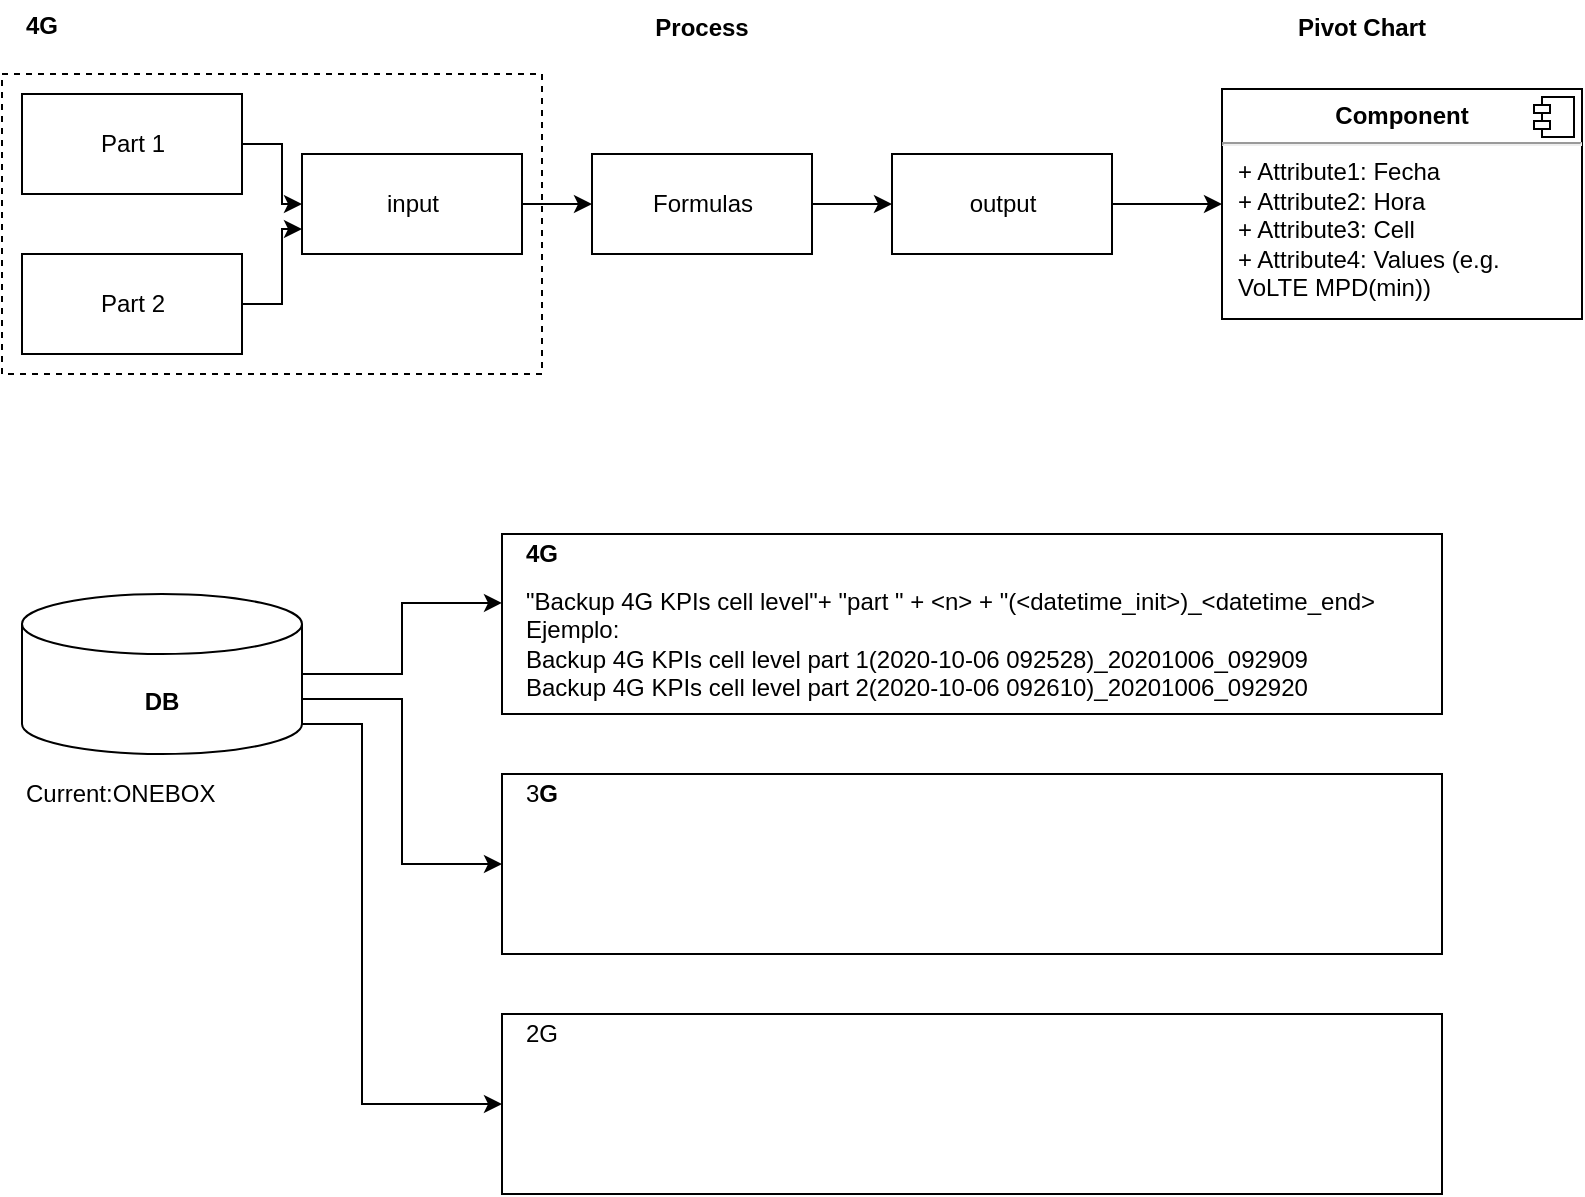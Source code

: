 <mxfile version="13.7.6" type="github">
  <diagram id="cE2BqC8eJBNHnuxgr5oR" name="Page-1">
    <mxGraphModel dx="1077" dy="607" grid="1" gridSize="10" guides="1" tooltips="1" connect="1" arrows="1" fold="1" page="1" pageScale="1" pageWidth="850" pageHeight="1100" math="0" shadow="0">
      <root>
        <mxCell id="0" />
        <mxCell id="1" parent="0" />
        <mxCell id="zFzWclR1OpU2Bsfj1mEi-15" value="" style="rounded=0;whiteSpace=wrap;html=1;fillColor=none;dashed=1;" vertex="1" parent="1">
          <mxGeometry x="20" y="180" width="270" height="150" as="geometry" />
        </mxCell>
        <mxCell id="zFzWclR1OpU2Bsfj1mEi-4" style="edgeStyle=orthogonalEdgeStyle;rounded=0;orthogonalLoop=1;jettySize=auto;html=1;exitX=1;exitY=0.5;exitDx=0;exitDy=0;" edge="1" parent="1" source="zFzWclR1OpU2Bsfj1mEi-1" target="zFzWclR1OpU2Bsfj1mEi-3">
          <mxGeometry relative="1" as="geometry" />
        </mxCell>
        <mxCell id="zFzWclR1OpU2Bsfj1mEi-1" value="Part 1" style="html=1;" vertex="1" parent="1">
          <mxGeometry x="30" y="190" width="110" height="50" as="geometry" />
        </mxCell>
        <mxCell id="zFzWclR1OpU2Bsfj1mEi-5" style="edgeStyle=orthogonalEdgeStyle;rounded=0;orthogonalLoop=1;jettySize=auto;html=1;exitX=1;exitY=0.5;exitDx=0;exitDy=0;entryX=0;entryY=0.75;entryDx=0;entryDy=0;" edge="1" parent="1" source="zFzWclR1OpU2Bsfj1mEi-2" target="zFzWclR1OpU2Bsfj1mEi-3">
          <mxGeometry relative="1" as="geometry" />
        </mxCell>
        <mxCell id="zFzWclR1OpU2Bsfj1mEi-2" value="Part 2" style="html=1;" vertex="1" parent="1">
          <mxGeometry x="30" y="270" width="110" height="50" as="geometry" />
        </mxCell>
        <mxCell id="zFzWclR1OpU2Bsfj1mEi-7" style="edgeStyle=orthogonalEdgeStyle;rounded=0;orthogonalLoop=1;jettySize=auto;html=1;exitX=1;exitY=0.5;exitDx=0;exitDy=0;entryX=0;entryY=0.5;entryDx=0;entryDy=0;" edge="1" parent="1" source="zFzWclR1OpU2Bsfj1mEi-3" target="zFzWclR1OpU2Bsfj1mEi-6">
          <mxGeometry relative="1" as="geometry" />
        </mxCell>
        <mxCell id="zFzWclR1OpU2Bsfj1mEi-3" value="input" style="html=1;" vertex="1" parent="1">
          <mxGeometry x="170" y="220" width="110" height="50" as="geometry" />
        </mxCell>
        <mxCell id="zFzWclR1OpU2Bsfj1mEi-12" style="edgeStyle=orthogonalEdgeStyle;rounded=0;orthogonalLoop=1;jettySize=auto;html=1;exitX=1;exitY=0.5;exitDx=0;exitDy=0;" edge="1" parent="1" source="zFzWclR1OpU2Bsfj1mEi-6" target="zFzWclR1OpU2Bsfj1mEi-16">
          <mxGeometry relative="1" as="geometry">
            <mxPoint x="480" y="245" as="targetPoint" />
          </mxGeometry>
        </mxCell>
        <mxCell id="zFzWclR1OpU2Bsfj1mEi-6" value="Formulas" style="html=1;" vertex="1" parent="1">
          <mxGeometry x="315" y="220" width="110" height="50" as="geometry" />
        </mxCell>
        <mxCell id="zFzWclR1OpU2Bsfj1mEi-13" value="Pivot Chart" style="text;align=center;fontStyle=1;verticalAlign=middle;spacingLeft=3;spacingRight=3;strokeColor=none;rotatable=0;points=[[0,0.5],[1,0.5]];portConstraint=eastwest;" vertex="1" parent="1">
          <mxGeometry x="660" y="143" width="80" height="26" as="geometry" />
        </mxCell>
        <mxCell id="zFzWclR1OpU2Bsfj1mEi-14" value="Process" style="text;align=center;fontStyle=1;verticalAlign=middle;spacingLeft=3;spacingRight=3;strokeColor=none;rotatable=0;points=[[0,0.5],[1,0.5]];portConstraint=eastwest;" vertex="1" parent="1">
          <mxGeometry x="330" y="143" width="80" height="26" as="geometry" />
        </mxCell>
        <mxCell id="zFzWclR1OpU2Bsfj1mEi-19" style="edgeStyle=orthogonalEdgeStyle;rounded=0;orthogonalLoop=1;jettySize=auto;html=1;exitX=1;exitY=0.5;exitDx=0;exitDy=0;entryX=0;entryY=0.5;entryDx=0;entryDy=0;" edge="1" parent="1" source="zFzWclR1OpU2Bsfj1mEi-16" target="zFzWclR1OpU2Bsfj1mEi-17">
          <mxGeometry relative="1" as="geometry" />
        </mxCell>
        <mxCell id="zFzWclR1OpU2Bsfj1mEi-16" value="output" style="html=1;" vertex="1" parent="1">
          <mxGeometry x="465" y="220" width="110" height="50" as="geometry" />
        </mxCell>
        <mxCell id="zFzWclR1OpU2Bsfj1mEi-17" value="&lt;p style=&quot;margin: 0px ; margin-top: 6px ; text-align: center&quot;&gt;&lt;b&gt;Component&lt;/b&gt;&lt;/p&gt;&lt;hr&gt;&lt;p style=&quot;margin: 0px ; margin-left: 8px&quot;&gt;+ Attribute1: Fecha&lt;br&gt;+ Attribute2: Hora&lt;/p&gt;&lt;p style=&quot;margin: 0px ; margin-left: 8px&quot;&gt;+ Attribute3: Cell&lt;/p&gt;&lt;p style=&quot;margin: 0px ; margin-left: 8px&quot;&gt;+ Attribute4: Values (e.g. &lt;br&gt;&lt;/p&gt;&lt;p style=&quot;margin: 0px ; margin-left: 8px&quot;&gt;VoLTE MPD(min))&lt;/p&gt;&lt;p style=&quot;margin: 0px ; margin-left: 8px&quot;&gt;&lt;br&gt;&lt;/p&gt;" style="align=left;overflow=fill;html=1;dropTarget=0;" vertex="1" parent="1">
          <mxGeometry x="630" y="187.5" width="180" height="115" as="geometry" />
        </mxCell>
        <mxCell id="zFzWclR1OpU2Bsfj1mEi-18" value="" style="shape=component;jettyWidth=8;jettyHeight=4;" vertex="1" parent="zFzWclR1OpU2Bsfj1mEi-17">
          <mxGeometry x="1" width="20" height="20" relative="1" as="geometry">
            <mxPoint x="-24" y="4" as="offset" />
          </mxGeometry>
        </mxCell>
        <mxCell id="zFzWclR1OpU2Bsfj1mEi-23" value="" style="group" vertex="1" connectable="0" parent="1">
          <mxGeometry x="30" y="440" width="140" height="80" as="geometry" />
        </mxCell>
        <mxCell id="zFzWclR1OpU2Bsfj1mEi-20" value="" style="shape=cylinder3;whiteSpace=wrap;html=1;boundedLbl=1;backgroundOutline=1;size=15;fillColor=none;" vertex="1" parent="zFzWclR1OpU2Bsfj1mEi-23">
          <mxGeometry width="140" height="80" as="geometry" />
        </mxCell>
        <mxCell id="zFzWclR1OpU2Bsfj1mEi-21" value="DB" style="text;align=center;fontStyle=1;verticalAlign=middle;spacingLeft=3;spacingRight=3;strokeColor=none;rotatable=0;points=[[0,0.5],[1,0.5]];portConstraint=eastwest;" vertex="1" parent="zFzWclR1OpU2Bsfj1mEi-23">
          <mxGeometry x="30" y="40" width="80" height="26" as="geometry" />
        </mxCell>
        <mxCell id="zFzWclR1OpU2Bsfj1mEi-27" value="" style="group" vertex="1" connectable="0" parent="1">
          <mxGeometry x="270" y="410" width="480" height="90" as="geometry" />
        </mxCell>
        <mxCell id="zFzWclR1OpU2Bsfj1mEi-26" value="" style="rounded=0;whiteSpace=wrap;html=1;fillColor=none;align=left;" vertex="1" parent="zFzWclR1OpU2Bsfj1mEi-27">
          <mxGeometry width="470" height="90" as="geometry" />
        </mxCell>
        <mxCell id="zFzWclR1OpU2Bsfj1mEi-24" value="&lt;div&gt;&quot;Backup 4G KPIs cell level&quot;+ &quot;part &quot; + &amp;lt;n&amp;gt; + &quot;(&amp;lt;datetime_init&amp;gt;)_&amp;lt;datetime_end&amp;gt;&lt;br&gt;&lt;/div&gt;&lt;div&gt;Ejemplo: &lt;br&gt;&lt;/div&gt;&lt;div&gt;Backup 4G KPIs cell level part 1(2020-10-06 092528)_20201006_092909&lt;/div&gt;&lt;div&gt;Backup 4G KPIs cell level part 2(2020-10-06 092610)_20201006_092920&lt;br&gt;&lt;/div&gt;" style="text;html=1;strokeColor=none;fillColor=none;align=left;verticalAlign=middle;whiteSpace=wrap;rounded=0;" vertex="1" parent="zFzWclR1OpU2Bsfj1mEi-27">
          <mxGeometry x="10" y="20" width="470" height="70" as="geometry" />
        </mxCell>
        <mxCell id="zFzWclR1OpU2Bsfj1mEi-25" value="&lt;b&gt;4G&lt;/b&gt;" style="text;html=1;strokeColor=none;fillColor=none;align=center;verticalAlign=middle;whiteSpace=wrap;rounded=0;" vertex="1" parent="zFzWclR1OpU2Bsfj1mEi-27">
          <mxGeometry width="40" height="20" as="geometry" />
        </mxCell>
        <mxCell id="zFzWclR1OpU2Bsfj1mEi-28" style="edgeStyle=orthogonalEdgeStyle;rounded=0;orthogonalLoop=1;jettySize=auto;html=1;exitX=1;exitY=0.5;exitDx=0;exitDy=0;exitPerimeter=0;entryX=0;entryY=0.383;entryDx=0;entryDy=0;entryPerimeter=0;" edge="1" parent="1" source="zFzWclR1OpU2Bsfj1mEi-20" target="zFzWclR1OpU2Bsfj1mEi-26">
          <mxGeometry relative="1" as="geometry" />
        </mxCell>
        <mxCell id="zFzWclR1OpU2Bsfj1mEi-29" value="&lt;b&gt;4G&lt;/b&gt;" style="text;html=1;strokeColor=none;fillColor=none;align=center;verticalAlign=middle;whiteSpace=wrap;rounded=0;" vertex="1" parent="1">
          <mxGeometry x="20" y="146" width="40" height="20" as="geometry" />
        </mxCell>
        <mxCell id="zFzWclR1OpU2Bsfj1mEi-30" value="" style="group" vertex="1" connectable="0" parent="1">
          <mxGeometry x="270" y="530" width="480" height="90" as="geometry" />
        </mxCell>
        <mxCell id="zFzWclR1OpU2Bsfj1mEi-31" value="" style="rounded=0;whiteSpace=wrap;html=1;fillColor=none;align=left;" vertex="1" parent="zFzWclR1OpU2Bsfj1mEi-30">
          <mxGeometry width="470" height="90" as="geometry" />
        </mxCell>
        <mxCell id="zFzWclR1OpU2Bsfj1mEi-33" value="3&lt;b&gt;G&lt;/b&gt;" style="text;html=1;strokeColor=none;fillColor=none;align=center;verticalAlign=middle;whiteSpace=wrap;rounded=0;" vertex="1" parent="zFzWclR1OpU2Bsfj1mEi-30">
          <mxGeometry width="40" height="20" as="geometry" />
        </mxCell>
        <mxCell id="zFzWclR1OpU2Bsfj1mEi-34" value="" style="group" vertex="1" connectable="0" parent="1">
          <mxGeometry x="270" y="650" width="480" height="90" as="geometry" />
        </mxCell>
        <mxCell id="zFzWclR1OpU2Bsfj1mEi-35" value="" style="rounded=0;whiteSpace=wrap;html=1;fillColor=none;align=left;" vertex="1" parent="zFzWclR1OpU2Bsfj1mEi-34">
          <mxGeometry width="470" height="90" as="geometry" />
        </mxCell>
        <mxCell id="zFzWclR1OpU2Bsfj1mEi-36" value="2G" style="text;html=1;strokeColor=none;fillColor=none;align=center;verticalAlign=middle;whiteSpace=wrap;rounded=0;" vertex="1" parent="zFzWclR1OpU2Bsfj1mEi-34">
          <mxGeometry width="40" height="20" as="geometry" />
        </mxCell>
        <mxCell id="zFzWclR1OpU2Bsfj1mEi-37" style="edgeStyle=orthogonalEdgeStyle;rounded=0;orthogonalLoop=1;jettySize=auto;html=1;exitX=1;exitY=0;exitDx=0;exitDy=52.5;exitPerimeter=0;entryX=0;entryY=0.5;entryDx=0;entryDy=0;" edge="1" parent="1" source="zFzWclR1OpU2Bsfj1mEi-20" target="zFzWclR1OpU2Bsfj1mEi-31">
          <mxGeometry relative="1" as="geometry" />
        </mxCell>
        <mxCell id="zFzWclR1OpU2Bsfj1mEi-38" style="edgeStyle=orthogonalEdgeStyle;rounded=0;orthogonalLoop=1;jettySize=auto;html=1;exitX=1;exitY=1;exitDx=0;exitDy=-15;exitPerimeter=0;entryX=0;entryY=0.5;entryDx=0;entryDy=0;" edge="1" parent="1" source="zFzWclR1OpU2Bsfj1mEi-20" target="zFzWclR1OpU2Bsfj1mEi-35">
          <mxGeometry relative="1" as="geometry">
            <Array as="points">
              <mxPoint x="200" y="505" />
              <mxPoint x="200" y="695" />
            </Array>
          </mxGeometry>
        </mxCell>
        <mxCell id="zFzWclR1OpU2Bsfj1mEi-39" value="Current:ONEBOX" style="text;html=1;strokeColor=none;fillColor=none;align=left;verticalAlign=middle;whiteSpace=wrap;rounded=0;" vertex="1" parent="1">
          <mxGeometry x="30" y="530" width="130" height="20" as="geometry" />
        </mxCell>
      </root>
    </mxGraphModel>
  </diagram>
</mxfile>
